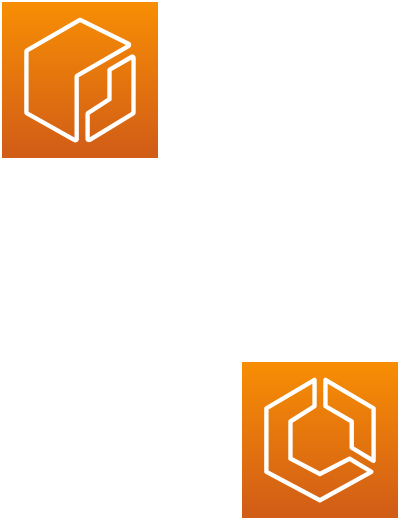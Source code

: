 <mxfile version="12.7.0" type="github"><diagram id="KDNSKuSfSM7zSGCxjwKs" name="Page-1"><mxGraphModel dx="1253" dy="837" grid="1" gridSize="10" guides="1" tooltips="1" connect="1" arrows="1" fold="1" page="1" pageScale="1" pageWidth="1920" pageHeight="1200" math="0" shadow="0"><root><mxCell id="0"/><mxCell id="1" parent="0"/><mxCell id="0pD3tTqwfR1IYjSV4-o8-5" value="Untitled Layer" parent="0"/><mxCell id="0pD3tTqwfR1IYjSV4-o8-8" value="" style="group" parent="0pD3tTqwfR1IYjSV4-o8-5" vertex="1" connectable="0"><mxGeometry x="830" y="580" width="198" height="258" as="geometry"/></mxCell><mxCell id="0pD3tTqwfR1IYjSV4-o8-4" value="" style="outlineConnect=0;fontColor=#232F3E;gradientColor=#F78E04;gradientDirection=north;fillColor=#D05C17;strokeColor=#ffffff;dashed=0;verticalLabelPosition=bottom;verticalAlign=top;align=center;html=1;fontSize=12;fontStyle=0;aspect=fixed;shape=mxgraph.aws4.resourceIcon;resIcon=mxgraph.aws4.ecr;" parent="0pD3tTqwfR1IYjSV4-o8-8" vertex="1"><mxGeometry width="78" height="78" as="geometry"/></mxCell><mxCell id="0pD3tTqwfR1IYjSV4-o8-7" value="" style="outlineConnect=0;fontColor=#232F3E;gradientColor=#F78E04;gradientDirection=north;fillColor=#D05C17;strokeColor=#ffffff;dashed=0;verticalLabelPosition=bottom;verticalAlign=top;align=center;html=1;fontSize=12;fontStyle=0;aspect=fixed;shape=mxgraph.aws4.resourceIcon;resIcon=mxgraph.aws4.ecs;" parent="0pD3tTqwfR1IYjSV4-o8-8" vertex="1"><mxGeometry x="120" y="180" width="78" height="78" as="geometry"/></mxCell></root></mxGraphModel></diagram></mxfile>